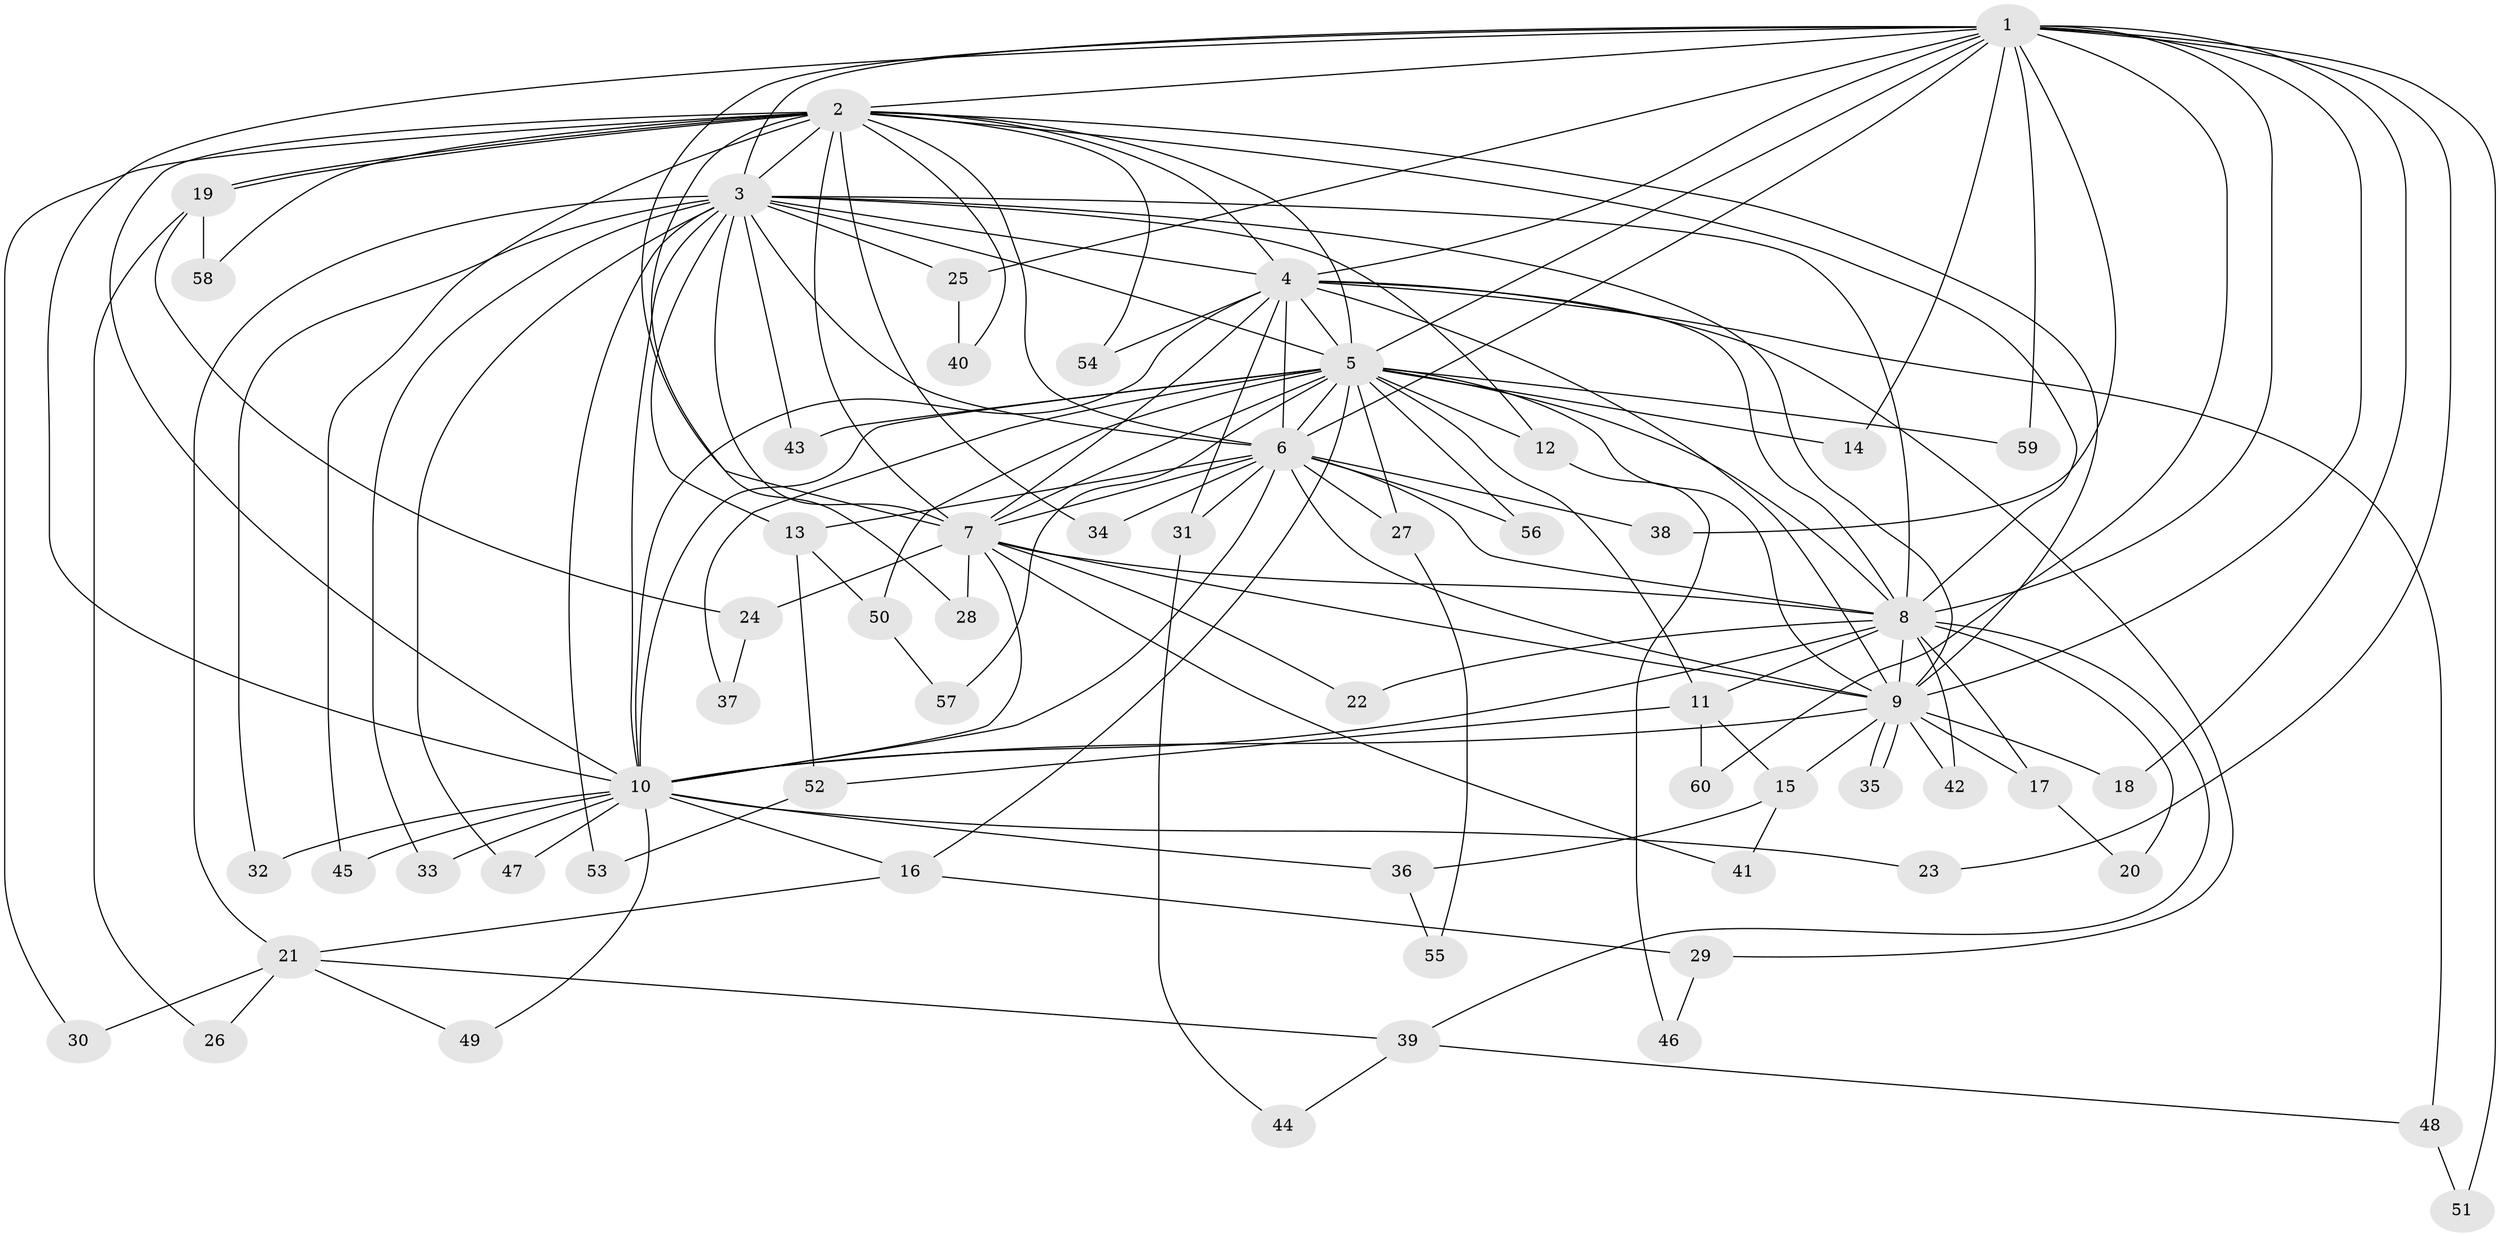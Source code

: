 // coarse degree distribution, {12: 0.03333333333333333, 11: 0.03333333333333333, 1: 0.4, 2: 0.36666666666666664, 15: 0.03333333333333333, 6: 0.03333333333333333, 10: 0.03333333333333333, 3: 0.03333333333333333, 5: 0.03333333333333333}
// Generated by graph-tools (version 1.1) at 2025/47/03/04/25 21:47:28]
// undirected, 60 vertices, 145 edges
graph export_dot {
graph [start="1"]
  node [color=gray90,style=filled];
  1;
  2;
  3;
  4;
  5;
  6;
  7;
  8;
  9;
  10;
  11;
  12;
  13;
  14;
  15;
  16;
  17;
  18;
  19;
  20;
  21;
  22;
  23;
  24;
  25;
  26;
  27;
  28;
  29;
  30;
  31;
  32;
  33;
  34;
  35;
  36;
  37;
  38;
  39;
  40;
  41;
  42;
  43;
  44;
  45;
  46;
  47;
  48;
  49;
  50;
  51;
  52;
  53;
  54;
  55;
  56;
  57;
  58;
  59;
  60;
  1 -- 2;
  1 -- 3;
  1 -- 4;
  1 -- 5;
  1 -- 6;
  1 -- 7;
  1 -- 8;
  1 -- 9;
  1 -- 10;
  1 -- 14;
  1 -- 18;
  1 -- 23;
  1 -- 25;
  1 -- 38;
  1 -- 51;
  1 -- 59;
  1 -- 60;
  2 -- 3;
  2 -- 4;
  2 -- 5;
  2 -- 6;
  2 -- 7;
  2 -- 8;
  2 -- 9;
  2 -- 10;
  2 -- 19;
  2 -- 19;
  2 -- 28;
  2 -- 30;
  2 -- 34;
  2 -- 40;
  2 -- 45;
  2 -- 54;
  2 -- 58;
  3 -- 4;
  3 -- 5;
  3 -- 6;
  3 -- 7;
  3 -- 8;
  3 -- 9;
  3 -- 10;
  3 -- 12;
  3 -- 13;
  3 -- 21;
  3 -- 25;
  3 -- 32;
  3 -- 33;
  3 -- 43;
  3 -- 47;
  3 -- 53;
  4 -- 5;
  4 -- 6;
  4 -- 7;
  4 -- 8;
  4 -- 9;
  4 -- 10;
  4 -- 29;
  4 -- 31;
  4 -- 48;
  4 -- 54;
  5 -- 6;
  5 -- 7;
  5 -- 8;
  5 -- 9;
  5 -- 10;
  5 -- 11;
  5 -- 12;
  5 -- 14;
  5 -- 16;
  5 -- 27;
  5 -- 37;
  5 -- 43;
  5 -- 50;
  5 -- 56;
  5 -- 57;
  5 -- 59;
  6 -- 7;
  6 -- 8;
  6 -- 9;
  6 -- 10;
  6 -- 13;
  6 -- 27;
  6 -- 31;
  6 -- 34;
  6 -- 38;
  6 -- 56;
  7 -- 8;
  7 -- 9;
  7 -- 10;
  7 -- 22;
  7 -- 24;
  7 -- 28;
  7 -- 41;
  8 -- 9;
  8 -- 10;
  8 -- 11;
  8 -- 17;
  8 -- 20;
  8 -- 22;
  8 -- 39;
  8 -- 42;
  9 -- 10;
  9 -- 15;
  9 -- 17;
  9 -- 18;
  9 -- 35;
  9 -- 35;
  9 -- 42;
  10 -- 16;
  10 -- 23;
  10 -- 32;
  10 -- 33;
  10 -- 36;
  10 -- 45;
  10 -- 47;
  10 -- 49;
  11 -- 15;
  11 -- 52;
  11 -- 60;
  12 -- 46;
  13 -- 50;
  13 -- 52;
  15 -- 36;
  15 -- 41;
  16 -- 21;
  16 -- 29;
  17 -- 20;
  19 -- 24;
  19 -- 26;
  19 -- 58;
  21 -- 26;
  21 -- 30;
  21 -- 39;
  21 -- 49;
  24 -- 37;
  25 -- 40;
  27 -- 55;
  29 -- 46;
  31 -- 44;
  36 -- 55;
  39 -- 44;
  39 -- 48;
  48 -- 51;
  50 -- 57;
  52 -- 53;
}
